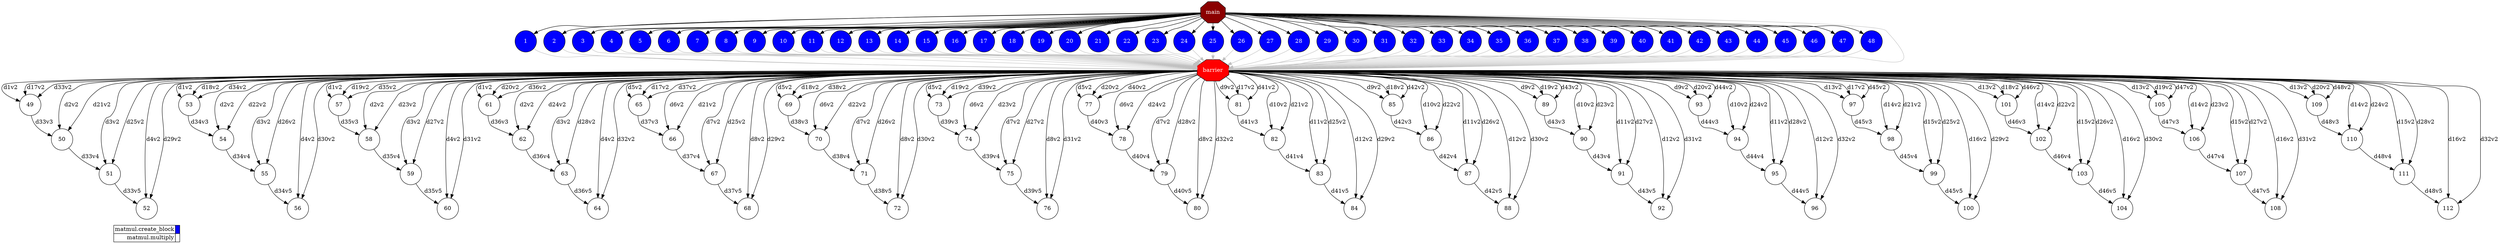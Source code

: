 digraph {
  rankdir=TB;
  labeljust="l";
  compound= true;
  subgraph dependence_graph {
    ranksep=0.20;
    node[height=0.75];

Synchro0[label="main", shape=octagon, style=filled fillcolor="#8B0000" fontcolor="#FFFFFF"];
1[shape=circle, style=filled fillcolor="#0000ff" fontcolor="#ffffff"];
Synchro0 -> 1;
2[shape=circle, style=filled fillcolor="#0000ff" fontcolor="#ffffff"];
Synchro0 -> 2;
3[shape=circle, style=filled fillcolor="#0000ff" fontcolor="#ffffff"];
Synchro0 -> 3;
4[shape=circle, style=filled fillcolor="#0000ff" fontcolor="#ffffff"];
Synchro0 -> 4;
5[shape=circle, style=filled fillcolor="#0000ff" fontcolor="#ffffff"];
Synchro0 -> 5;
6[shape=circle, style=filled fillcolor="#0000ff" fontcolor="#ffffff"];
Synchro0 -> 6;
7[shape=circle, style=filled fillcolor="#0000ff" fontcolor="#ffffff"];
Synchro0 -> 7;
8[shape=circle, style=filled fillcolor="#0000ff" fontcolor="#ffffff"];
Synchro0 -> 8;
9[shape=circle, style=filled fillcolor="#0000ff" fontcolor="#ffffff"];
Synchro0 -> 9;
10[shape=circle, style=filled fillcolor="#0000ff" fontcolor="#ffffff"];
Synchro0 -> 10;
11[shape=circle, style=filled fillcolor="#0000ff" fontcolor="#ffffff"];
Synchro0 -> 11;
12[shape=circle, style=filled fillcolor="#0000ff" fontcolor="#ffffff"];
Synchro0 -> 12;
13[shape=circle, style=filled fillcolor="#0000ff" fontcolor="#ffffff"];
Synchro0 -> 13;
14[shape=circle, style=filled fillcolor="#0000ff" fontcolor="#ffffff"];
Synchro0 -> 14;
15[shape=circle, style=filled fillcolor="#0000ff" fontcolor="#ffffff"];
Synchro0 -> 15;
16[shape=circle, style=filled fillcolor="#0000ff" fontcolor="#ffffff"];
Synchro0 -> 16;
17[shape=circle, style=filled fillcolor="#0000ff" fontcolor="#ffffff"];
Synchro0 -> 17;
18[shape=circle, style=filled fillcolor="#0000ff" fontcolor="#ffffff"];
Synchro0 -> 18;
19[shape=circle, style=filled fillcolor="#0000ff" fontcolor="#ffffff"];
Synchro0 -> 19;
20[shape=circle, style=filled fillcolor="#0000ff" fontcolor="#ffffff"];
Synchro0 -> 20;
21[shape=circle, style=filled fillcolor="#0000ff" fontcolor="#ffffff"];
Synchro0 -> 21;
22[shape=circle, style=filled fillcolor="#0000ff" fontcolor="#ffffff"];
Synchro0 -> 22;
23[shape=circle, style=filled fillcolor="#0000ff" fontcolor="#ffffff"];
Synchro0 -> 23;
24[shape=circle, style=filled fillcolor="#0000ff" fontcolor="#ffffff"];
Synchro0 -> 24;
25[shape=circle, style=filled fillcolor="#0000ff" fontcolor="#ffffff"];
Synchro0 -> 25;
26[shape=circle, style=filled fillcolor="#0000ff" fontcolor="#ffffff"];
Synchro0 -> 26;
27[shape=circle, style=filled fillcolor="#0000ff" fontcolor="#ffffff"];
Synchro0 -> 27;
28[shape=circle, style=filled fillcolor="#0000ff" fontcolor="#ffffff"];
Synchro0 -> 28;
29[shape=circle, style=filled fillcolor="#0000ff" fontcolor="#ffffff"];
Synchro0 -> 29;
30[shape=circle, style=filled fillcolor="#0000ff" fontcolor="#ffffff"];
Synchro0 -> 30;
31[shape=circle, style=filled fillcolor="#0000ff" fontcolor="#ffffff"];
Synchro0 -> 31;
32[shape=circle, style=filled fillcolor="#0000ff" fontcolor="#ffffff"];
Synchro0 -> 32;
33[shape=circle, style=filled fillcolor="#0000ff" fontcolor="#ffffff"];
Synchro0 -> 33;
34[shape=circle, style=filled fillcolor="#0000ff" fontcolor="#ffffff"];
Synchro0 -> 34;
35[shape=circle, style=filled fillcolor="#0000ff" fontcolor="#ffffff"];
Synchro0 -> 35;
36[shape=circle, style=filled fillcolor="#0000ff" fontcolor="#ffffff"];
Synchro0 -> 36;
37[shape=circle, style=filled fillcolor="#0000ff" fontcolor="#ffffff"];
Synchro0 -> 37;
38[shape=circle, style=filled fillcolor="#0000ff" fontcolor="#ffffff"];
Synchro0 -> 38;
39[shape=circle, style=filled fillcolor="#0000ff" fontcolor="#ffffff"];
Synchro0 -> 39;
40[shape=circle, style=filled fillcolor="#0000ff" fontcolor="#ffffff"];
Synchro0 -> 40;
41[shape=circle, style=filled fillcolor="#0000ff" fontcolor="#ffffff"];
Synchro0 -> 41;
42[shape=circle, style=filled fillcolor="#0000ff" fontcolor="#ffffff"];
Synchro0 -> 42;
43[shape=circle, style=filled fillcolor="#0000ff" fontcolor="#ffffff"];
Synchro0 -> 43;
44[shape=circle, style=filled fillcolor="#0000ff" fontcolor="#ffffff"];
Synchro0 -> 44;
45[shape=circle, style=filled fillcolor="#0000ff" fontcolor="#ffffff"];
Synchro0 -> 45;
46[shape=circle, style=filled fillcolor="#0000ff" fontcolor="#ffffff"];
Synchro0 -> 46;
47[shape=circle, style=filled fillcolor="#0000ff" fontcolor="#ffffff"];
Synchro0 -> 47;
48[shape=circle, style=filled fillcolor="#0000ff" fontcolor="#ffffff"];
Synchro0 -> 48;
Synchro1[label="barrier", shape=octagon, style=filled fillcolor="#ff0000" fontcolor="#FFFFFF"];
Synchro0 -> Synchro1 [color=grey];
45 -> Synchro1 [color=grey];
46 -> Synchro1 [color=grey];
47 -> Synchro1 [color=grey];
21 -> Synchro1 [color=grey];
39 -> Synchro1 [color=grey];
33 -> Synchro1 [color=grey];
27 -> Synchro1 [color=grey];
36 -> Synchro1 [color=grey];
19 -> Synchro1 [color=grey];
28 -> Synchro1 [color=grey];
10 -> Synchro1 [color=grey];
35 -> Synchro1 [color=grey];
32 -> Synchro1 [color=grey];
41 -> Synchro1 [color=grey];
44 -> Synchro1 [color=grey];
11 -> Synchro1 [color=grey];
15 -> Synchro1 [color=grey];
24 -> Synchro1 [color=grey];
48 -> Synchro1 [color=grey];
5 -> Synchro1 [color=grey];
38 -> Synchro1 [color=grey];
23 -> Synchro1 [color=grey];
30 -> Synchro1 [color=grey];
31 -> Synchro1 [color=grey];
37 -> Synchro1 [color=grey];
18 -> Synchro1 [color=grey];
34 -> Synchro1 [color=grey];
17 -> Synchro1 [color=grey];
25 -> Synchro1 [color=grey];
40 -> Synchro1 [color=grey];
13 -> Synchro1 [color=grey];
7 -> Synchro1 [color=grey];
29 -> Synchro1 [color=grey];
6 -> Synchro1 [color=grey];
20 -> Synchro1 [color=grey];
42 -> Synchro1 [color=grey];
26 -> Synchro1 [color=grey];
4 -> Synchro1 [color=grey];
16 -> Synchro1 [color=grey];
43 -> Synchro1 [color=grey];
2 -> Synchro1 [color=grey];
9 -> Synchro1 [color=grey];
22 -> Synchro1 [color=grey];
12 -> Synchro1 [color=grey];
3 -> Synchro1 [color=grey];
8 -> Synchro1 [color=grey];
14 -> Synchro1 [color=grey];
1 -> Synchro1 [color=grey];
49[shape=circle, style=filled fillcolor="#ffffff" fontcolor="#000000"];
Synchro1 -> 49 [label="d1v2"];
Synchro1 -> 49 [label="d17v2"];
Synchro1 -> 49 [label="d33v2"];
50[shape=circle, style=filled fillcolor="#ffffff" fontcolor="#000000"];
Synchro1 -> 50 [label="d2v2"];
Synchro1 -> 50 [label="d21v2"];
49 -> 50 [label="d33v3"];
51[shape=circle, style=filled fillcolor="#ffffff" fontcolor="#000000"];
Synchro1 -> 51 [label="d3v2"];
Synchro1 -> 51 [label="d25v2"];
50 -> 51 [label="d33v4"];
52[shape=circle, style=filled fillcolor="#ffffff" fontcolor="#000000"];
Synchro1 -> 52 [label="d4v2"];
Synchro1 -> 52 [label="d29v2"];
51 -> 52 [label="d33v5"];
53[shape=circle, style=filled fillcolor="#ffffff" fontcolor="#000000"];
Synchro1 -> 53 [label="d1v2"];
Synchro1 -> 53 [label="d18v2"];
Synchro1 -> 53 [label="d34v2"];
54[shape=circle, style=filled fillcolor="#ffffff" fontcolor="#000000"];
Synchro1 -> 54 [label="d2v2"];
Synchro1 -> 54 [label="d22v2"];
53 -> 54 [label="d34v3"];
55[shape=circle, style=filled fillcolor="#ffffff" fontcolor="#000000"];
Synchro1 -> 55 [label="d3v2"];
Synchro1 -> 55 [label="d26v2"];
54 -> 55 [label="d34v4"];
56[shape=circle, style=filled fillcolor="#ffffff" fontcolor="#000000"];
Synchro1 -> 56 [label="d4v2"];
Synchro1 -> 56 [label="d30v2"];
55 -> 56 [label="d34v5"];
57[shape=circle, style=filled fillcolor="#ffffff" fontcolor="#000000"];
Synchro1 -> 57 [label="d1v2"];
Synchro1 -> 57 [label="d19v2"];
Synchro1 -> 57 [label="d35v2"];
58[shape=circle, style=filled fillcolor="#ffffff" fontcolor="#000000"];
Synchro1 -> 58 [label="d2v2"];
Synchro1 -> 58 [label="d23v2"];
57 -> 58 [label="d35v3"];
59[shape=circle, style=filled fillcolor="#ffffff" fontcolor="#000000"];
Synchro1 -> 59 [label="d3v2"];
Synchro1 -> 59 [label="d27v2"];
58 -> 59 [label="d35v4"];
60[shape=circle, style=filled fillcolor="#ffffff" fontcolor="#000000"];
Synchro1 -> 60 [label="d4v2"];
Synchro1 -> 60 [label="d31v2"];
59 -> 60 [label="d35v5"];
61[shape=circle, style=filled fillcolor="#ffffff" fontcolor="#000000"];
Synchro1 -> 61 [label="d1v2"];
Synchro1 -> 61 [label="d20v2"];
Synchro1 -> 61 [label="d36v2"];
62[shape=circle, style=filled fillcolor="#ffffff" fontcolor="#000000"];
Synchro1 -> 62 [label="d2v2"];
Synchro1 -> 62 [label="d24v2"];
61 -> 62 [label="d36v3"];
63[shape=circle, style=filled fillcolor="#ffffff" fontcolor="#000000"];
Synchro1 -> 63 [label="d3v2"];
Synchro1 -> 63 [label="d28v2"];
62 -> 63 [label="d36v4"];
64[shape=circle, style=filled fillcolor="#ffffff" fontcolor="#000000"];
Synchro1 -> 64 [label="d4v2"];
Synchro1 -> 64 [label="d32v2"];
63 -> 64 [label="d36v5"];
65[shape=circle, style=filled fillcolor="#ffffff" fontcolor="#000000"];
Synchro1 -> 65 [label="d5v2"];
Synchro1 -> 65 [label="d17v2"];
Synchro1 -> 65 [label="d37v2"];
66[shape=circle, style=filled fillcolor="#ffffff" fontcolor="#000000"];
Synchro1 -> 66 [label="d6v2"];
Synchro1 -> 66 [label="d21v2"];
65 -> 66 [label="d37v3"];
67[shape=circle, style=filled fillcolor="#ffffff" fontcolor="#000000"];
Synchro1 -> 67 [label="d7v2"];
Synchro1 -> 67 [label="d25v2"];
66 -> 67 [label="d37v4"];
68[shape=circle, style=filled fillcolor="#ffffff" fontcolor="#000000"];
Synchro1 -> 68 [label="d8v2"];
Synchro1 -> 68 [label="d29v2"];
67 -> 68 [label="d37v5"];
69[shape=circle, style=filled fillcolor="#ffffff" fontcolor="#000000"];
Synchro1 -> 69 [label="d5v2"];
Synchro1 -> 69 [label="d18v2"];
Synchro1 -> 69 [label="d38v2"];
70[shape=circle, style=filled fillcolor="#ffffff" fontcolor="#000000"];
Synchro1 -> 70 [label="d6v2"];
Synchro1 -> 70 [label="d22v2"];
69 -> 70 [label="d38v3"];
71[shape=circle, style=filled fillcolor="#ffffff" fontcolor="#000000"];
Synchro1 -> 71 [label="d7v2"];
Synchro1 -> 71 [label="d26v2"];
70 -> 71 [label="d38v4"];
72[shape=circle, style=filled fillcolor="#ffffff" fontcolor="#000000"];
Synchro1 -> 72 [label="d8v2"];
Synchro1 -> 72 [label="d30v2"];
71 -> 72 [label="d38v5"];
73[shape=circle, style=filled fillcolor="#ffffff" fontcolor="#000000"];
Synchro1 -> 73 [label="d5v2"];
Synchro1 -> 73 [label="d19v2"];
Synchro1 -> 73 [label="d39v2"];
74[shape=circle, style=filled fillcolor="#ffffff" fontcolor="#000000"];
Synchro1 -> 74 [label="d6v2"];
Synchro1 -> 74 [label="d23v2"];
73 -> 74 [label="d39v3"];
75[shape=circle, style=filled fillcolor="#ffffff" fontcolor="#000000"];
Synchro1 -> 75 [label="d7v2"];
Synchro1 -> 75 [label="d27v2"];
74 -> 75 [label="d39v4"];
76[shape=circle, style=filled fillcolor="#ffffff" fontcolor="#000000"];
Synchro1 -> 76 [label="d8v2"];
Synchro1 -> 76 [label="d31v2"];
75 -> 76 [label="d39v5"];
77[shape=circle, style=filled fillcolor="#ffffff" fontcolor="#000000"];
Synchro1 -> 77 [label="d5v2"];
Synchro1 -> 77 [label="d20v2"];
Synchro1 -> 77 [label="d40v2"];
78[shape=circle, style=filled fillcolor="#ffffff" fontcolor="#000000"];
Synchro1 -> 78 [label="d6v2"];
Synchro1 -> 78 [label="d24v2"];
77 -> 78 [label="d40v3"];
79[shape=circle, style=filled fillcolor="#ffffff" fontcolor="#000000"];
Synchro1 -> 79 [label="d7v2"];
Synchro1 -> 79 [label="d28v2"];
78 -> 79 [label="d40v4"];
80[shape=circle, style=filled fillcolor="#ffffff" fontcolor="#000000"];
Synchro1 -> 80 [label="d8v2"];
Synchro1 -> 80 [label="d32v2"];
79 -> 80 [label="d40v5"];
81[shape=circle, style=filled fillcolor="#ffffff" fontcolor="#000000"];
Synchro1 -> 81 [label="d9v2"];
Synchro1 -> 81 [label="d17v2"];
Synchro1 -> 81 [label="d41v2"];
82[shape=circle, style=filled fillcolor="#ffffff" fontcolor="#000000"];
Synchro1 -> 82 [label="d10v2"];
Synchro1 -> 82 [label="d21v2"];
81 -> 82 [label="d41v3"];
83[shape=circle, style=filled fillcolor="#ffffff" fontcolor="#000000"];
Synchro1 -> 83 [label="d11v2"];
Synchro1 -> 83 [label="d25v2"];
82 -> 83 [label="d41v4"];
84[shape=circle, style=filled fillcolor="#ffffff" fontcolor="#000000"];
Synchro1 -> 84 [label="d12v2"];
Synchro1 -> 84 [label="d29v2"];
83 -> 84 [label="d41v5"];
85[shape=circle, style=filled fillcolor="#ffffff" fontcolor="#000000"];
Synchro1 -> 85 [label="d9v2"];
Synchro1 -> 85 [label="d18v2"];
Synchro1 -> 85 [label="d42v2"];
86[shape=circle, style=filled fillcolor="#ffffff" fontcolor="#000000"];
Synchro1 -> 86 [label="d10v2"];
Synchro1 -> 86 [label="d22v2"];
85 -> 86 [label="d42v3"];
87[shape=circle, style=filled fillcolor="#ffffff" fontcolor="#000000"];
Synchro1 -> 87 [label="d11v2"];
Synchro1 -> 87 [label="d26v2"];
86 -> 87 [label="d42v4"];
88[shape=circle, style=filled fillcolor="#ffffff" fontcolor="#000000"];
Synchro1 -> 88 [label="d12v2"];
Synchro1 -> 88 [label="d30v2"];
87 -> 88 [label="d42v5"];
89[shape=circle, style=filled fillcolor="#ffffff" fontcolor="#000000"];
Synchro1 -> 89 [label="d9v2"];
Synchro1 -> 89 [label="d19v2"];
Synchro1 -> 89 [label="d43v2"];
90[shape=circle, style=filled fillcolor="#ffffff" fontcolor="#000000"];
Synchro1 -> 90 [label="d10v2"];
Synchro1 -> 90 [label="d23v2"];
89 -> 90 [label="d43v3"];
91[shape=circle, style=filled fillcolor="#ffffff" fontcolor="#000000"];
Synchro1 -> 91 [label="d11v2"];
Synchro1 -> 91 [label="d27v2"];
90 -> 91 [label="d43v4"];
92[shape=circle, style=filled fillcolor="#ffffff" fontcolor="#000000"];
Synchro1 -> 92 [label="d12v2"];
Synchro1 -> 92 [label="d31v2"];
91 -> 92 [label="d43v5"];
93[shape=circle, style=filled fillcolor="#ffffff" fontcolor="#000000"];
Synchro1 -> 93 [label="d9v2"];
Synchro1 -> 93 [label="d20v2"];
Synchro1 -> 93 [label="d44v2"];
94[shape=circle, style=filled fillcolor="#ffffff" fontcolor="#000000"];
Synchro1 -> 94 [label="d10v2"];
Synchro1 -> 94 [label="d24v2"];
93 -> 94 [label="d44v3"];
95[shape=circle, style=filled fillcolor="#ffffff" fontcolor="#000000"];
Synchro1 -> 95 [label="d11v2"];
Synchro1 -> 95 [label="d28v2"];
94 -> 95 [label="d44v4"];
96[shape=circle, style=filled fillcolor="#ffffff" fontcolor="#000000"];
Synchro1 -> 96 [label="d12v2"];
Synchro1 -> 96 [label="d32v2"];
95 -> 96 [label="d44v5"];
97[shape=circle, style=filled fillcolor="#ffffff" fontcolor="#000000"];
Synchro1 -> 97 [label="d13v2"];
Synchro1 -> 97 [label="d17v2"];
Synchro1 -> 97 [label="d45v2"];
98[shape=circle, style=filled fillcolor="#ffffff" fontcolor="#000000"];
Synchro1 -> 98 [label="d14v2"];
Synchro1 -> 98 [label="d21v2"];
97 -> 98 [label="d45v3"];
99[shape=circle, style=filled fillcolor="#ffffff" fontcolor="#000000"];
Synchro1 -> 99 [label="d15v2"];
Synchro1 -> 99 [label="d25v2"];
98 -> 99 [label="d45v4"];
100[shape=circle, style=filled fillcolor="#ffffff" fontcolor="#000000"];
Synchro1 -> 100 [label="d16v2"];
Synchro1 -> 100 [label="d29v2"];
99 -> 100 [label="d45v5"];
101[shape=circle, style=filled fillcolor="#ffffff" fontcolor="#000000"];
Synchro1 -> 101 [label="d13v2"];
Synchro1 -> 101 [label="d18v2"];
Synchro1 -> 101 [label="d46v2"];
102[shape=circle, style=filled fillcolor="#ffffff" fontcolor="#000000"];
Synchro1 -> 102 [label="d14v2"];
Synchro1 -> 102 [label="d22v2"];
101 -> 102 [label="d46v3"];
103[shape=circle, style=filled fillcolor="#ffffff" fontcolor="#000000"];
Synchro1 -> 103 [label="d15v2"];
Synchro1 -> 103 [label="d26v2"];
102 -> 103 [label="d46v4"];
104[shape=circle, style=filled fillcolor="#ffffff" fontcolor="#000000"];
Synchro1 -> 104 [label="d16v2"];
Synchro1 -> 104 [label="d30v2"];
103 -> 104 [label="d46v5"];
105[shape=circle, style=filled fillcolor="#ffffff" fontcolor="#000000"];
Synchro1 -> 105 [label="d13v2"];
Synchro1 -> 105 [label="d19v2"];
Synchro1 -> 105 [label="d47v2"];
106[shape=circle, style=filled fillcolor="#ffffff" fontcolor="#000000"];
Synchro1 -> 106 [label="d14v2"];
Synchro1 -> 106 [label="d23v2"];
105 -> 106 [label="d47v3"];
107[shape=circle, style=filled fillcolor="#ffffff" fontcolor="#000000"];
Synchro1 -> 107 [label="d15v2"];
Synchro1 -> 107 [label="d27v2"];
106 -> 107 [label="d47v4"];
108[shape=circle, style=filled fillcolor="#ffffff" fontcolor="#000000"];
Synchro1 -> 108 [label="d16v2"];
Synchro1 -> 108 [label="d31v2"];
107 -> 108 [label="d47v5"];
109[shape=circle, style=filled fillcolor="#ffffff" fontcolor="#000000"];
Synchro1 -> 109 [label="d13v2"];
Synchro1 -> 109 [label="d20v2"];
Synchro1 -> 109 [label="d48v2"];
110[shape=circle, style=filled fillcolor="#ffffff" fontcolor="#000000"];
Synchro1 -> 110 [label="d14v2"];
Synchro1 -> 110 [label="d24v2"];
109 -> 110 [label="d48v3"];
111[shape=circle, style=filled fillcolor="#ffffff" fontcolor="#000000"];
Synchro1 -> 111 [label="d15v2"];
Synchro1 -> 111 [label="d28v2"];
110 -> 111 [label="d48v4"];
112[shape=circle, style=filled fillcolor="#ffffff" fontcolor="#000000"];
Synchro1 -> 112 [label="d16v2"];
Synchro1 -> 112 [label="d32v2"];
111 -> 112 [label="d48v5"];  }
  subgraph legend {
    rank=sink;
    node [shape=plaintext, height=0.75];
    ranksep=0.20;
    label = "Legend";
    key [label=<
      <table border="0" cellpadding="2" cellspacing="0" cellborder="1">
<tr>
<td align="right">matmul.create_block</td>
<td bgcolor="#0000ff">&nbsp;</td>
</tr>
<tr>
<td align="right">matmul.multiply</td>
<td bgcolor="#ffffff">&nbsp;</td>
</tr>
      </table>
    >]
  }
}
